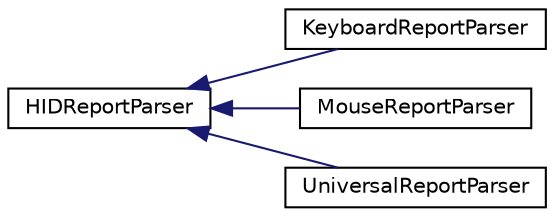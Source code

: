 digraph "Graphical Class Hierarchy"
{
  edge [fontname="Helvetica",fontsize="10",labelfontname="Helvetica",labelfontsize="10"];
  node [fontname="Helvetica",fontsize="10",shape=record];
  rankdir="LR";
  Node1 [label="HIDReportParser",height=0.2,width=0.4,color="black", fillcolor="white", style="filled",URL="$class_h_i_d_report_parser.html"];
  Node1 -> Node2 [dir="back",color="midnightblue",fontsize="10",style="solid",fontname="Helvetica"];
  Node2 [label="KeyboardReportParser",height=0.2,width=0.4,color="black", fillcolor="white", style="filled",URL="$class_keyboard_report_parser.html"];
  Node1 -> Node3 [dir="back",color="midnightblue",fontsize="10",style="solid",fontname="Helvetica"];
  Node3 [label="MouseReportParser",height=0.2,width=0.4,color="black", fillcolor="white", style="filled",URL="$class_mouse_report_parser.html"];
  Node1 -> Node4 [dir="back",color="midnightblue",fontsize="10",style="solid",fontname="Helvetica"];
  Node4 [label="UniversalReportParser",height=0.2,width=0.4,color="black", fillcolor="white", style="filled",URL="$class_universal_report_parser.html"];
}

